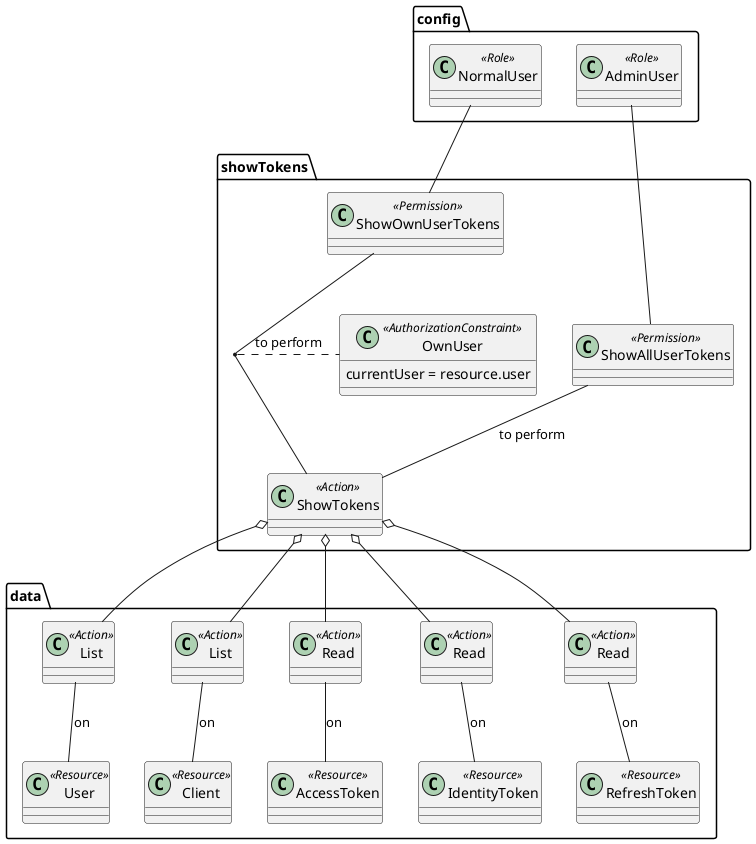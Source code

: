 @startuml

package config {
    class NormalUser <<Role>>
    class AdminUser <<Role>>
}

package data {
    class User <<Resource>>
    class Client <<Resource>>

    class AccessToken <<Resource>>
    class IdentityToken <<Resource>>
    class RefreshToken <<Resource>>

    class "List" as ListUser <<Action>>
    class "List" as ListClient <<Action>>
    class "Read" as ReadAccessToken <<Action>>
    class "Read" as ReadIdentityToken <<Action>>
    class "Read" as ReadRefreshToken <<Action>>

    ListUser -- data.User: on
    ListClient -- data.Client: on
    ReadAccessToken -- data.AccessToken: on
    ReadIdentityToken -- data.IdentityToken: on
    ReadRefreshToken -- data.RefreshToken: on
}

package showTokens {
    class ShowTokens <<Action>>

    class ShowOwnUserTokens <<Permission>>
    class OwnUser <<AuthorizationConstraint>> {
        currentUser = resource.user
    }
    class ShowAllUserTokens <<Permission>>

    ShowTokens o-- ReadAccessToken
    ShowTokens o-- ReadIdentityToken
    ShowTokens o-- ReadRefreshToken
    ShowTokens o-- ListUser
    ShowTokens o-- ListClient

    ShowAllUserTokens -- ShowTokens: to perform
    (ShowOwnUserTokens, ShowTokens) .. OwnUser: to perform

    NormalUser -- ShowOwnUserTokens
    AdminUser -- ShowAllUserTokens
}

@enduml